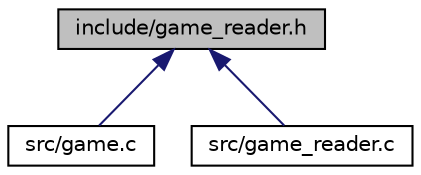 digraph "include/game_reader.h"
{
 // LATEX_PDF_SIZE
  edge [fontname="Helvetica",fontsize="10",labelfontname="Helvetica",labelfontsize="10"];
  node [fontname="Helvetica",fontsize="10",shape=record];
  Node1 [label="include/game_reader.h",height=0.2,width=0.4,color="black", fillcolor="grey75", style="filled", fontcolor="black",tooltip="Archivo de cabecera de game_reader.c con las definiciones de funciones publicas."];
  Node1 -> Node2 [dir="back",color="midnightblue",fontsize="10",style="solid"];
  Node2 [label="src/game.c",height=0.2,width=0.4,color="black", fillcolor="white", style="filled",URL="$game_8c.html",tooltip="Implementa la interfaz del juego y todas las devoluciones de llamada asociadas para cada comando."];
  Node1 -> Node3 [dir="back",color="midnightblue",fontsize="10",style="solid"];
  Node3 [label="src/game_reader.c",height=0.2,width=0.4,color="black", fillcolor="white", style="filled",URL="$game__reader_8c.html",tooltip="Implementa el inicio de juego y obtiene los valores iniciales de data.dat."];
}
